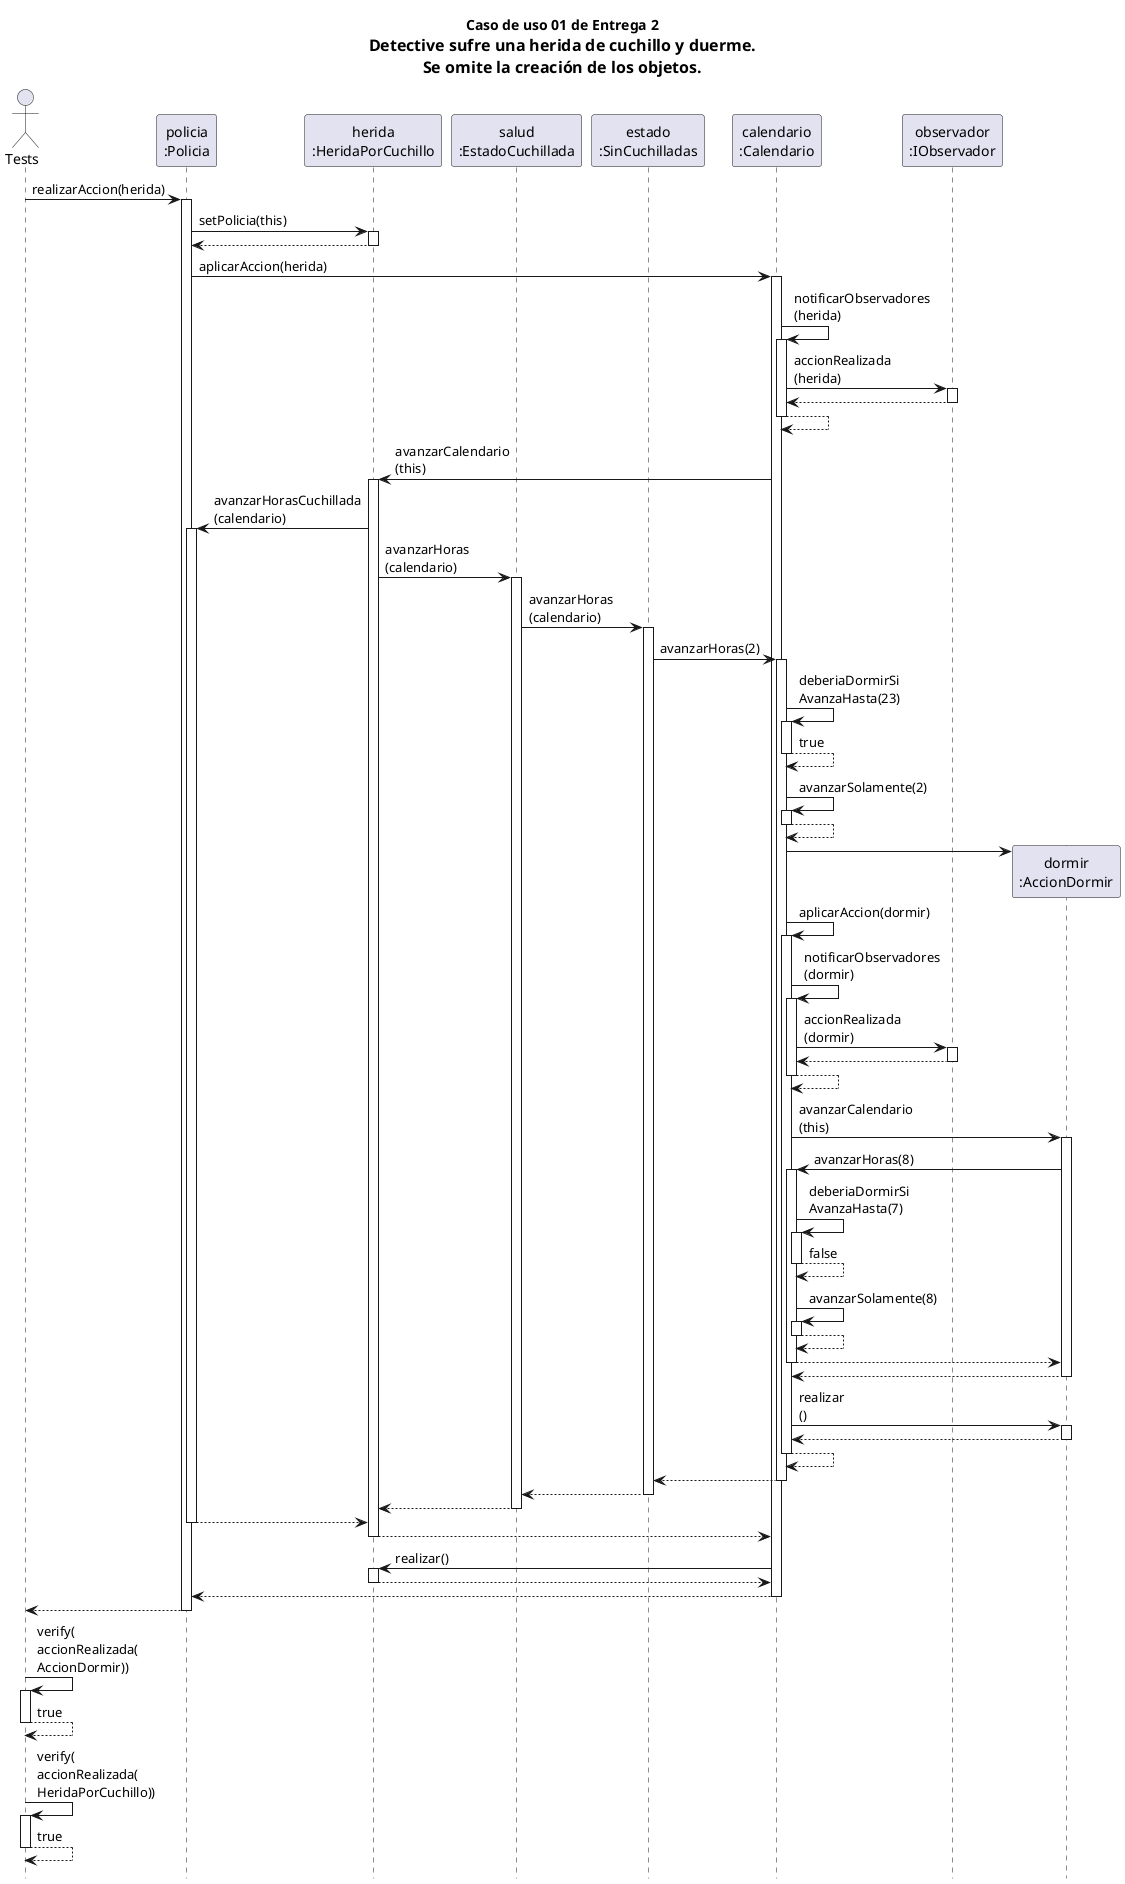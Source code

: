 @startuml ds
hide footbox
!pragma teoz true
skinparam maxMessageSize 200
title Caso de uso 01 de Entrega 2\n<size:16>Detective sufre una herida de cuchillo y duerme.</size>\n<size:16>Se omite la creación de los objetos.</size>

actor Tests
participant "policia\n:Policia" as a
participant "herida\n:HeridaPorCuchillo" as h
participant "salud\n:EstadoCuchillada" as ecu
participant "estado\n:SinCuchilladas" as iecu
participant "calendario\n:Calendario" as cal
participant "observador\n:IObservador" as obs
participant "dormir\n:AccionDormir" as dormir

Tests -> a++: realizarAccion(herida)
    a -> h++: setPolicia(this)
    return
    a -> cal++: aplicarAccion(herida)
        cal -> cal++: notificarObservadores\n(herida)
            cal->obs++: accionRealizada\n(herida)
            return
        return
        cal -> h++: avanzarCalendario\n(this)
            h -> a++: avanzarHorasCuchillada\n(calendario)
                h -> ecu++: avanzarHoras\n(calendario)
                    ecu -> iecu++: avanzarHoras\n(calendario)
                        iecu -> cal++: avanzarHoras(2)

                            cal -> cal++: deberiaDormirSi\nAvanzaHasta(23)
                            return true
                            cal -> cal++: avanzarSolamente(2)
                            return
                            cal->dormir**
                            cal-> cal++: aplicarAccion(dormir)

        cal -> cal++: notificarObservadores\n(dormir)
            cal->obs++: accionRealizada\n(dormir)
            return
        return
        cal -> dormir++: avanzarCalendario\n(this)
            dormir -> cal++: avanzarHoras(8)
                cal -> cal++: deberiaDormirSi\nAvanzaHasta(7)
                return false
                cal -> cal++: avanzarSolamente(8)
                return
            return
        return
        cal -> dormir++: realizar\n()
        return

                            return
                        return
                    return
                return
            return
        return
        cal -> h++: realizar()
        return
    return
return

Tests -> Tests++: verify(\naccionRealizada(\nAccionDormir))
return true

Tests -> Tests++: verify(\naccionRealizada(\nHeridaPorCuchillo))
return true

@enduml